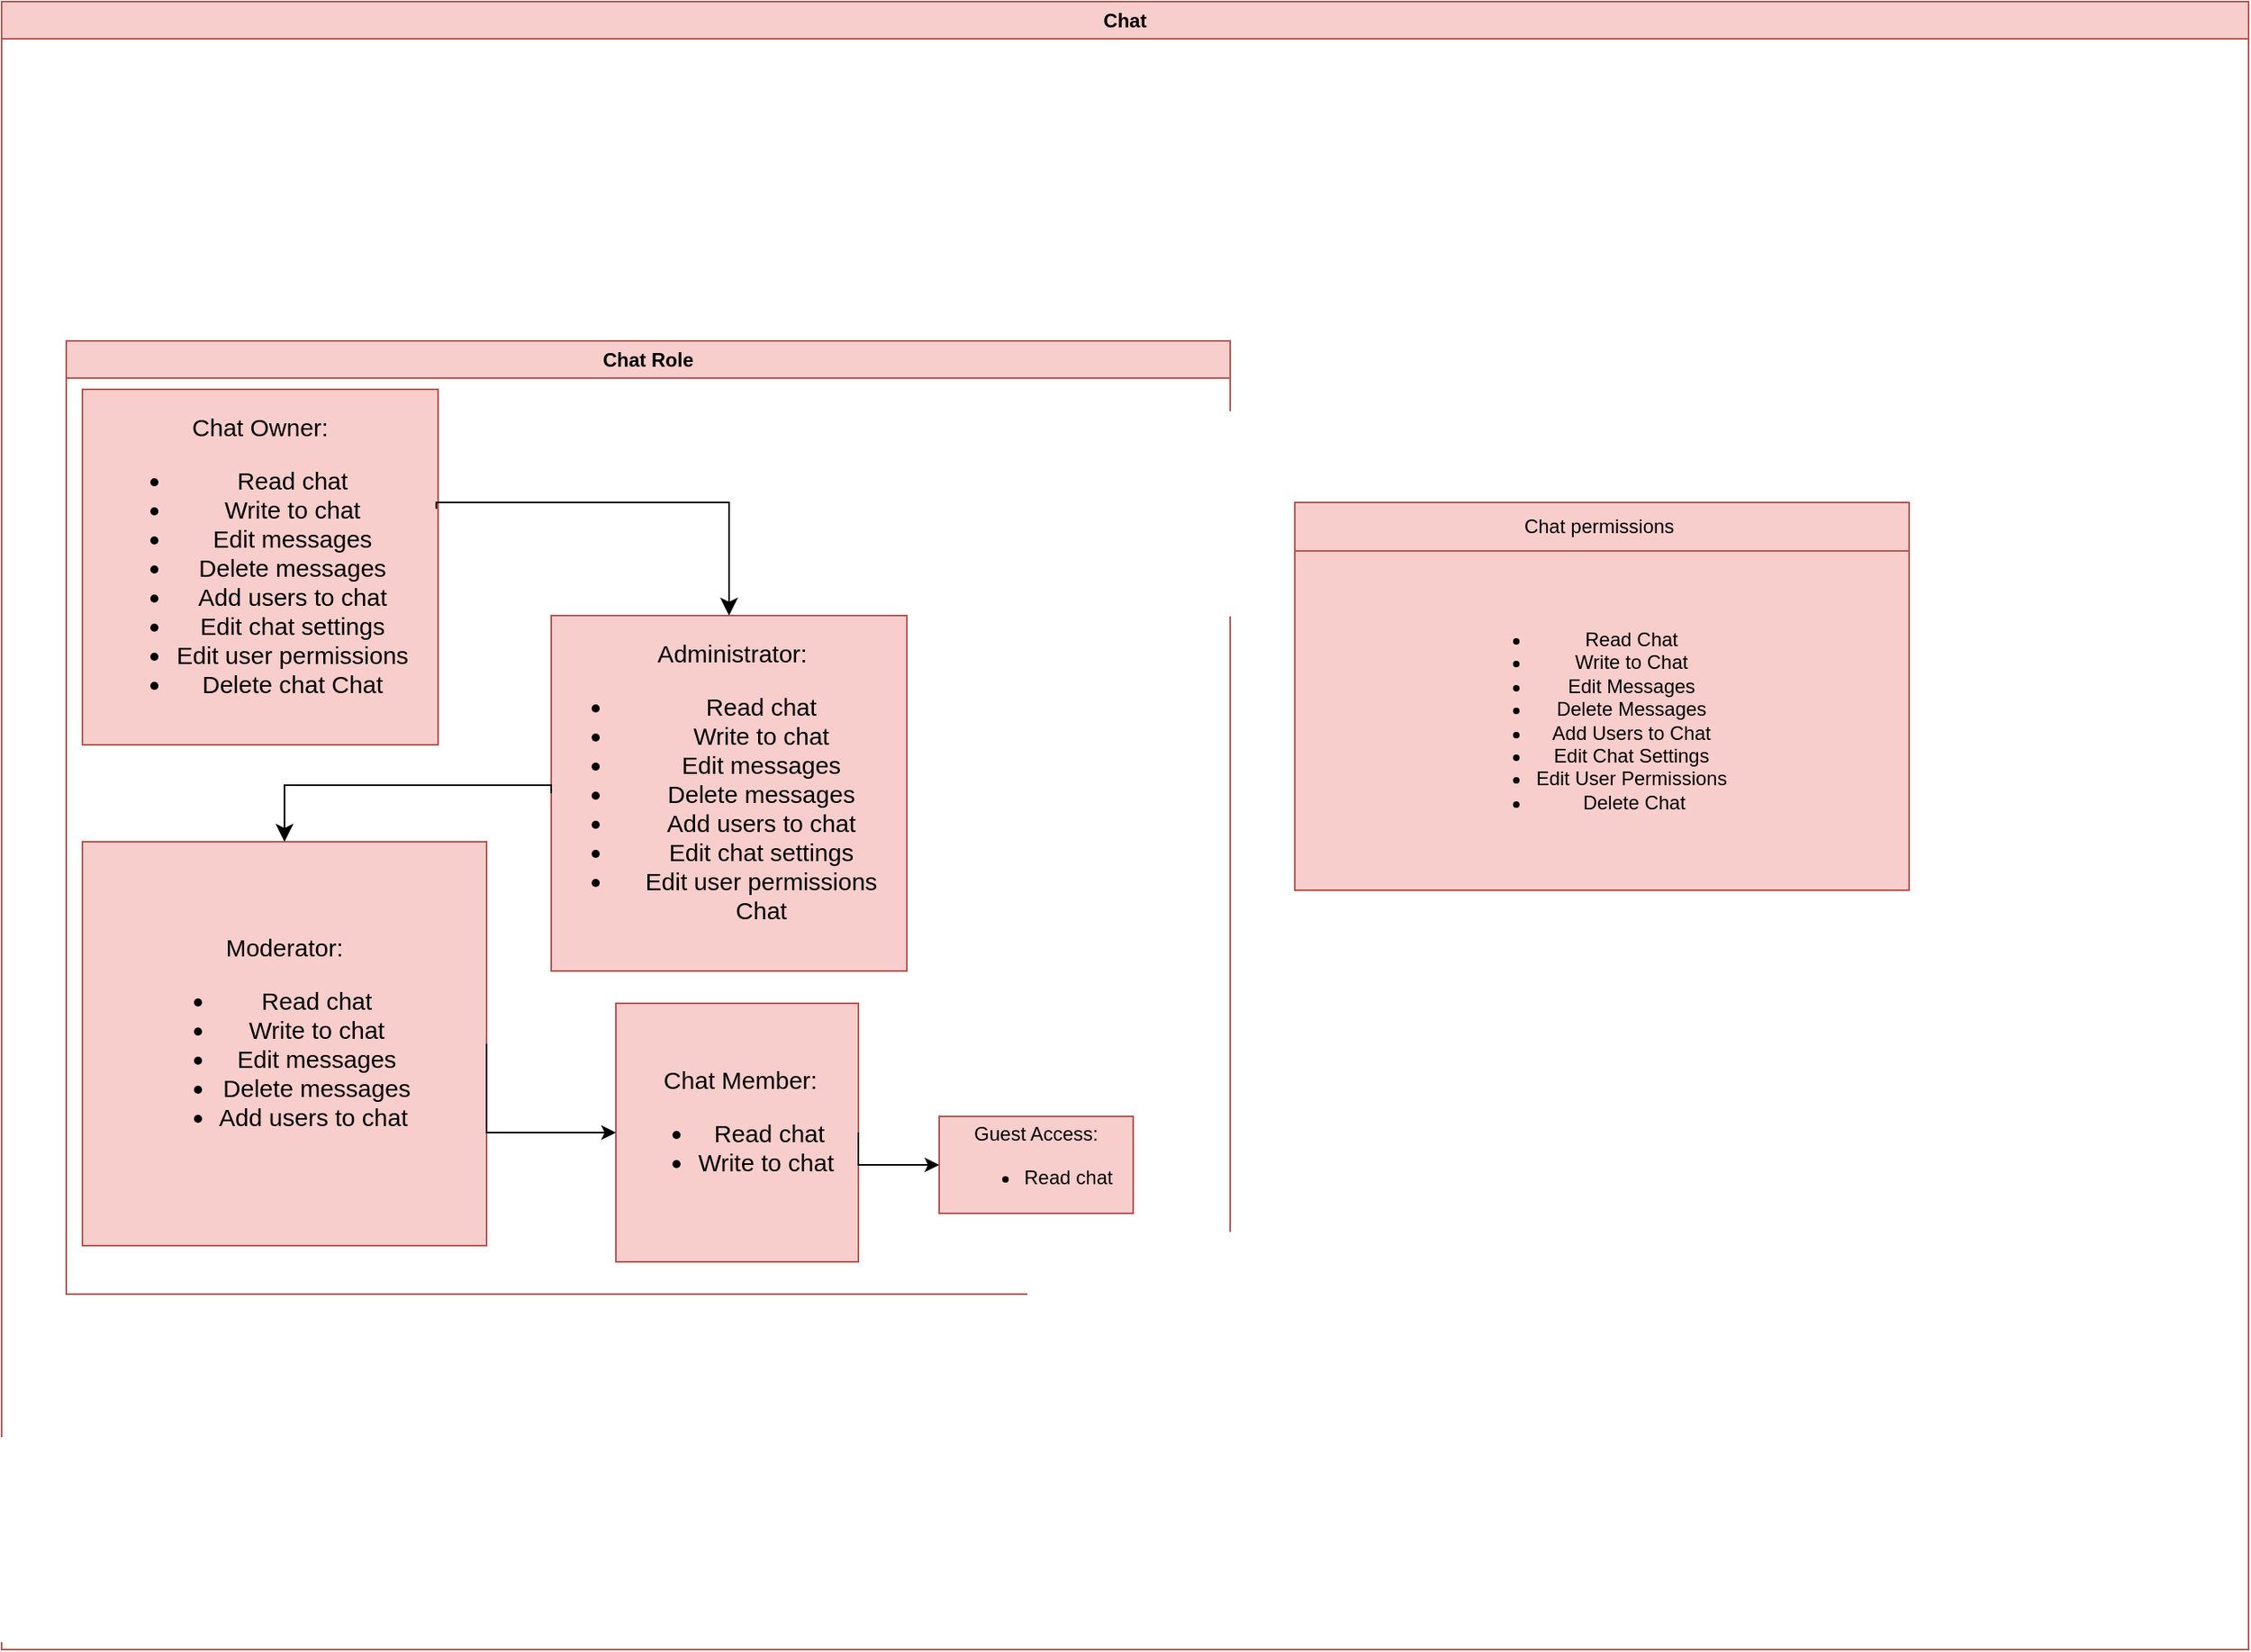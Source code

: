 <mxfile version="21.6.9" type="github">
  <diagram name="Страница — 1" id="A_OYYlP8G9BryVEUOj4Q">
    <mxGraphModel dx="2227" dy="1624" grid="1" gridSize="10" guides="1" tooltips="1" connect="1" arrows="1" fold="1" page="0" pageScale="1" pageWidth="827" pageHeight="1169" math="0" shadow="0">
      <root>
        <mxCell id="0" />
        <mxCell id="1" parent="0" />
        <mxCell id="9kAUMnAhUpBT1a_3LZPw-1" value="Chat Role" style="swimlane;whiteSpace=wrap;html=1;fillColor=#f8cecc;strokeColor=#b85450;" vertex="1" parent="1">
          <mxGeometry x="190" y="-190" width="720" height="590" as="geometry" />
        </mxCell>
        <mxCell id="9kAUMnAhUpBT1a_3LZPw-2" value="&lt;font style=&quot;font-size: 15px;&quot;&gt;Chat Owner: &lt;br&gt;&lt;/font&gt;&lt;ul style=&quot;font-size: 15px;&quot;&gt;&lt;li style=&quot;&quot;&gt;&lt;font style=&quot;font-size: 15px;&quot;&gt;Read chat &lt;/font&gt;&lt;/li&gt;&lt;li style=&quot;&quot;&gt;&lt;font style=&quot;font-size: 15px;&quot;&gt;Write to chat &lt;/font&gt;&lt;/li&gt;&lt;li style=&quot;&quot;&gt;&lt;font style=&quot;font-size: 15px;&quot;&gt;Edit messages &lt;/font&gt;&lt;/li&gt;&lt;li style=&quot;&quot;&gt;&lt;font style=&quot;font-size: 15px;&quot;&gt;Delete messages &lt;/font&gt;&lt;/li&gt;&lt;li style=&quot;&quot;&gt;&lt;font style=&quot;font-size: 15px;&quot;&gt;Add users to chat &lt;/font&gt;&lt;/li&gt;&lt;li style=&quot;&quot;&gt;&lt;font style=&quot;font-size: 15px;&quot;&gt;Edit chat settings &lt;/font&gt;&lt;/li&gt;&lt;li style=&quot;&quot;&gt;&lt;font style=&quot;font-size: 15px;&quot;&gt;Edit user permissions &lt;/font&gt;&lt;/li&gt;&lt;li style=&quot;&quot;&gt;&lt;font style=&quot;font-size: 15px;&quot;&gt;Delete chat Chat&lt;/font&gt;&lt;/li&gt;&lt;/ul&gt;" style="rounded=0;whiteSpace=wrap;html=1;strokeWidth=1;fillColor=#f8cecc;strokeColor=#b85450;" vertex="1" parent="9kAUMnAhUpBT1a_3LZPw-1">
          <mxGeometry x="10" y="30" width="220" height="220" as="geometry" />
        </mxCell>
        <mxCell id="9kAUMnAhUpBT1a_3LZPw-11" value="Chat&amp;nbsp;permissions&amp;nbsp;" style="swimlane;fontStyle=0;childLayout=stackLayout;horizontal=1;startSize=30;horizontalStack=0;resizeParent=1;resizeParentMax=0;resizeLast=0;collapsible=1;marginBottom=0;whiteSpace=wrap;html=1;fillColor=#f8cecc;strokeColor=#b85450;" vertex="1" parent="1">
          <mxGeometry x="950" y="-90" width="380" height="240" as="geometry" />
        </mxCell>
        <mxCell id="9kAUMnAhUpBT1a_3LZPw-24" value="&lt;ul&gt;&lt;li&gt;Read Chat&amp;nbsp;&lt;/li&gt;&lt;li&gt;Write to Chat&amp;nbsp;&lt;/li&gt;&lt;li&gt;Edit Messages&amp;nbsp;&lt;/li&gt;&lt;li&gt;Delete Messages&amp;nbsp;&lt;/li&gt;&lt;li&gt;Add Users to Chat&amp;nbsp;&lt;/li&gt;&lt;li&gt;Edit Chat Settings&amp;nbsp;&lt;/li&gt;&lt;li&gt;Edit User Permissions&amp;nbsp;&lt;/li&gt;&lt;li&gt;Delete Chat&lt;/li&gt;&lt;/ul&gt;" style="rounded=0;whiteSpace=wrap;html=1;fillColor=#f8cecc;strokeColor=#b85450;" vertex="1" parent="9kAUMnAhUpBT1a_3LZPw-11">
          <mxGeometry y="30" width="380" height="210" as="geometry" />
        </mxCell>
        <mxCell id="9kAUMnAhUpBT1a_3LZPw-25" value="Chat" style="swimlane;whiteSpace=wrap;html=1;fillColor=#f8cecc;strokeColor=#b85450;" vertex="1" parent="1">
          <mxGeometry x="150" y="-400" width="1390" height="1020" as="geometry" />
        </mxCell>
        <mxCell id="9kAUMnAhUpBT1a_3LZPw-6" value="&lt;font style=&quot;font-size: 15px;&quot;&gt;&amp;nbsp;Administrator: &lt;br&gt;&lt;ul&gt;&lt;li&gt;&lt;font style=&quot;font-size: 15px;&quot;&gt;Read chat &lt;/font&gt;&lt;/li&gt;&lt;li&gt;&lt;font style=&quot;font-size: 15px;&quot;&gt;Write to chat &lt;/font&gt;&lt;/li&gt;&lt;li&gt;&lt;font style=&quot;font-size: 15px;&quot;&gt;Edit messages &lt;/font&gt;&lt;/li&gt;&lt;li&gt;&lt;font style=&quot;font-size: 15px;&quot;&gt;Delete messages &lt;/font&gt;&lt;/li&gt;&lt;li&gt;&lt;font style=&quot;font-size: 15px;&quot;&gt;Add users to chat &lt;/font&gt;&lt;/li&gt;&lt;li&gt;&lt;font style=&quot;font-size: 15px;&quot;&gt;Edit chat settings &lt;/font&gt;&lt;/li&gt;&lt;li&gt;&lt;font style=&quot;font-size: 15px;&quot;&gt;Edit user permissions Chat&lt;/font&gt;&lt;/li&gt;&lt;/ul&gt;&lt;/font&gt;" style="rounded=0;whiteSpace=wrap;html=1;fillColor=#f8cecc;strokeColor=#b85450;" vertex="1" parent="9kAUMnAhUpBT1a_3LZPw-25">
          <mxGeometry x="340" y="380" width="220" height="220" as="geometry" />
        </mxCell>
        <mxCell id="9kAUMnAhUpBT1a_3LZPw-7" value="&lt;font style=&quot;font-size: 15px;&quot;&gt;Moderator: &lt;br&gt;&lt;/font&gt;&lt;ul style=&quot;font-size: 15px;&quot;&gt;&lt;li style=&quot;&quot;&gt;&lt;font style=&quot;font-size: 15px;&quot;&gt;Read chat &lt;/font&gt;&lt;/li&gt;&lt;li style=&quot;&quot;&gt;&lt;font style=&quot;font-size: 15px;&quot;&gt;Write to chat &lt;/font&gt;&lt;/li&gt;&lt;li style=&quot;&quot;&gt;&lt;font style=&quot;font-size: 15px;&quot;&gt;Edit messages &lt;/font&gt;&lt;/li&gt;&lt;li style=&quot;&quot;&gt;&lt;font style=&quot;font-size: 15px;&quot;&gt;Delete messages &lt;/font&gt;&lt;/li&gt;&lt;li style=&quot;&quot;&gt;&lt;font style=&quot;font-size: 15px;&quot;&gt;Add users to chat&amp;nbsp;&lt;/font&gt;&lt;/li&gt;&lt;/ul&gt;" style="rounded=0;whiteSpace=wrap;html=1;fillColor=#f8cecc;strokeColor=#b85450;" vertex="1" parent="9kAUMnAhUpBT1a_3LZPw-25">
          <mxGeometry x="50" y="520" width="250" height="250" as="geometry" />
        </mxCell>
        <mxCell id="9kAUMnAhUpBT1a_3LZPw-31" value="" style="edgeStyle=elbowEdgeStyle;elbow=vertical;endArrow=classic;html=1;curved=0;rounded=0;endSize=8;startSize=8;exitX=0;exitY=0.5;exitDx=0;exitDy=0;entryX=0.5;entryY=0;entryDx=0;entryDy=0;" edge="1" parent="9kAUMnAhUpBT1a_3LZPw-25" source="9kAUMnAhUpBT1a_3LZPw-6" target="9kAUMnAhUpBT1a_3LZPw-7">
          <mxGeometry width="50" height="50" relative="1" as="geometry">
            <mxPoint x="340" y="525" as="sourcePoint" />
            <mxPoint x="195" y="535" as="targetPoint" />
            <Array as="points">
              <mxPoint x="270" y="485" />
            </Array>
          </mxGeometry>
        </mxCell>
        <mxCell id="9kAUMnAhUpBT1a_3LZPw-8" value="Guest Access: &lt;br&gt;&lt;ul&gt;&lt;li&gt;Read chat&lt;/li&gt;&lt;/ul&gt;" style="rounded=0;whiteSpace=wrap;html=1;fillColor=#f8cecc;strokeColor=#b85450;" vertex="1" parent="9kAUMnAhUpBT1a_3LZPw-25">
          <mxGeometry x="580" y="690" width="120" height="60" as="geometry" />
        </mxCell>
        <mxCell id="9kAUMnAhUpBT1a_3LZPw-5" value="&lt;font style=&quot;font-size: 15px;&quot;&gt;&amp;nbsp;Chat Member: &lt;br&gt;&lt;ul&gt;&lt;li&gt;&lt;font style=&quot;font-size: 15px;&quot;&gt;Read chat &lt;/font&gt;&lt;/li&gt;&lt;li&gt;&lt;font style=&quot;font-size: 15px;&quot;&gt;Write to chat&amp;nbsp;&lt;/font&gt;&lt;/li&gt;&lt;/ul&gt;&lt;/font&gt;" style="rounded=0;whiteSpace=wrap;html=1;fillColor=#f8cecc;strokeColor=#b85450;" vertex="1" parent="9kAUMnAhUpBT1a_3LZPw-25">
          <mxGeometry x="380" y="620" width="150" height="160" as="geometry" />
        </mxCell>
        <mxCell id="9kAUMnAhUpBT1a_3LZPw-32" value="" style="endArrow=classic;html=1;rounded=0;exitX=1;exitY=0.5;exitDx=0;exitDy=0;entryX=0;entryY=0.5;entryDx=0;entryDy=0;" edge="1" parent="9kAUMnAhUpBT1a_3LZPw-25" source="9kAUMnAhUpBT1a_3LZPw-7" target="9kAUMnAhUpBT1a_3LZPw-5">
          <mxGeometry width="50" height="50" relative="1" as="geometry">
            <mxPoint x="150" y="1095" as="sourcePoint" />
            <mxPoint x="370.711" y="645" as="targetPoint" />
            <Array as="points">
              <mxPoint x="300" y="700" />
            </Array>
          </mxGeometry>
        </mxCell>
        <mxCell id="9kAUMnAhUpBT1a_3LZPw-33" value="" style="endArrow=classic;html=1;rounded=0;exitX=1;exitY=0.5;exitDx=0;exitDy=0;entryX=0;entryY=0.5;entryDx=0;entryDy=0;" edge="1" parent="9kAUMnAhUpBT1a_3LZPw-25" source="9kAUMnAhUpBT1a_3LZPw-5" target="9kAUMnAhUpBT1a_3LZPw-8">
          <mxGeometry width="50" height="50" relative="1" as="geometry">
            <mxPoint x="590" y="670" as="sourcePoint" />
            <mxPoint x="640" y="620" as="targetPoint" />
            <Array as="points">
              <mxPoint x="530" y="720" />
            </Array>
          </mxGeometry>
        </mxCell>
        <mxCell id="9kAUMnAhUpBT1a_3LZPw-28" value="" style="edgeStyle=elbowEdgeStyle;elbow=vertical;endArrow=classic;html=1;curved=0;rounded=0;endSize=8;startSize=8;exitX=0.995;exitY=0.336;exitDx=0;exitDy=0;exitPerimeter=0;entryX=0.5;entryY=0;entryDx=0;entryDy=0;" edge="1" parent="1" source="9kAUMnAhUpBT1a_3LZPw-2" target="9kAUMnAhUpBT1a_3LZPw-6">
          <mxGeometry width="50" height="50" relative="1" as="geometry">
            <mxPoint x="440" y="-136.08" as="sourcePoint" />
            <mxPoint x="490" y="-86.08" as="targetPoint" />
            <Array as="points">
              <mxPoint x="510" y="-90" />
            </Array>
          </mxGeometry>
        </mxCell>
      </root>
    </mxGraphModel>
  </diagram>
</mxfile>
